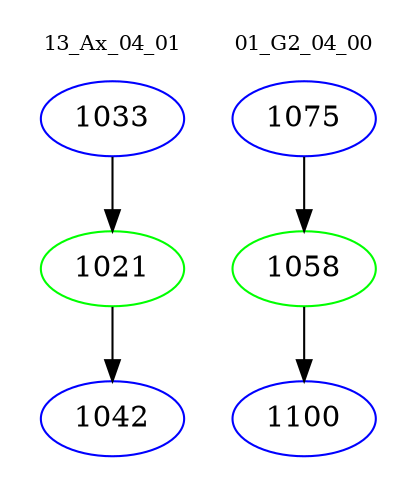digraph{
subgraph cluster_0 {
color = white
label = "13_Ax_04_01";
fontsize=10;
T0_1033 [label="1033", color="blue"]
T0_1033 -> T0_1021 [color="black"]
T0_1021 [label="1021", color="green"]
T0_1021 -> T0_1042 [color="black"]
T0_1042 [label="1042", color="blue"]
}
subgraph cluster_1 {
color = white
label = "01_G2_04_00";
fontsize=10;
T1_1075 [label="1075", color="blue"]
T1_1075 -> T1_1058 [color="black"]
T1_1058 [label="1058", color="green"]
T1_1058 -> T1_1100 [color="black"]
T1_1100 [label="1100", color="blue"]
}
}
